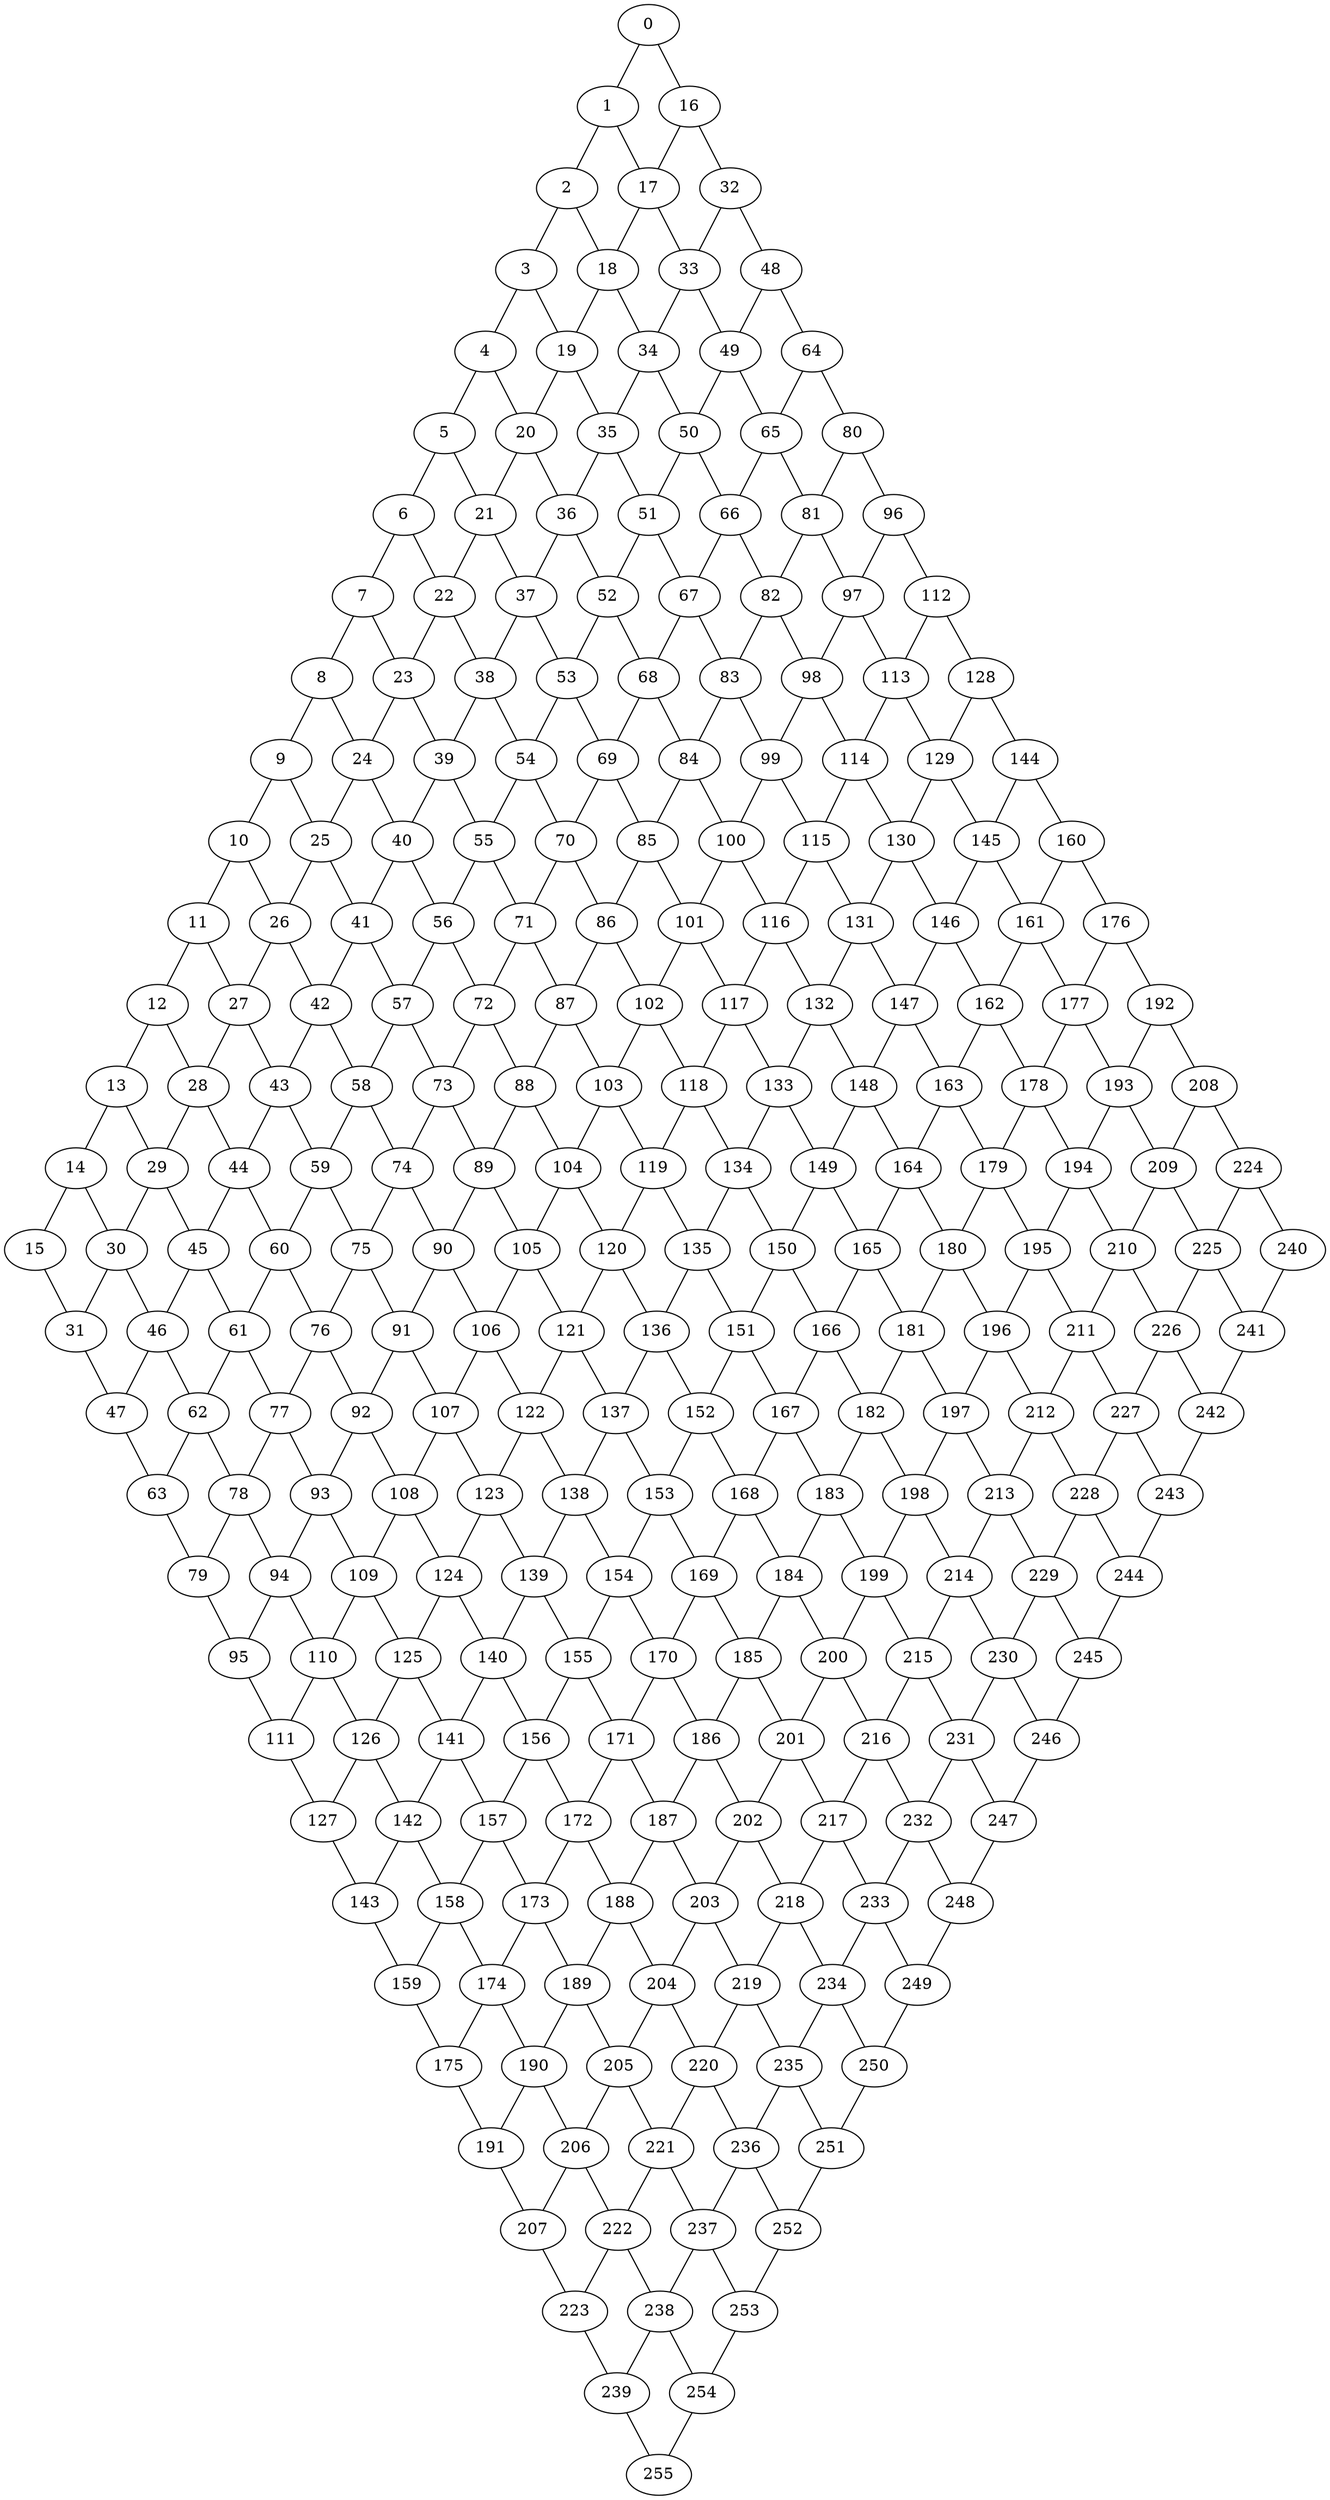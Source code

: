 graph G {
0;
1;
2;
3;
4;
5;
6;
7;
8;
9;
10;
11;
12;
13;
14;
15;
16;
17;
18;
19;
20;
21;
22;
23;
24;
25;
26;
27;
28;
29;
30;
31;
32;
33;
34;
35;
36;
37;
38;
39;
40;
41;
42;
43;
44;
45;
46;
47;
48;
49;
50;
51;
52;
53;
54;
55;
56;
57;
58;
59;
60;
61;
62;
63;
64;
65;
66;
67;
68;
69;
70;
71;
72;
73;
74;
75;
76;
77;
78;
79;
80;
81;
82;
83;
84;
85;
86;
87;
88;
89;
90;
91;
92;
93;
94;
95;
96;
97;
98;
99;
100;
101;
102;
103;
104;
105;
106;
107;
108;
109;
110;
111;
112;
113;
114;
115;
116;
117;
118;
119;
120;
121;
122;
123;
124;
125;
126;
127;
128;
129;
130;
131;
132;
133;
134;
135;
136;
137;
138;
139;
140;
141;
142;
143;
144;
145;
146;
147;
148;
149;
150;
151;
152;
153;
154;
155;
156;
157;
158;
159;
160;
161;
162;
163;
164;
165;
166;
167;
168;
169;
170;
171;
172;
173;
174;
175;
176;
177;
178;
179;
180;
181;
182;
183;
184;
185;
186;
187;
188;
189;
190;
191;
192;
193;
194;
195;
196;
197;
198;
199;
200;
201;
202;
203;
204;
205;
206;
207;
208;
209;
210;
211;
212;
213;
214;
215;
216;
217;
218;
219;
220;
221;
222;
223;
224;
225;
226;
227;
228;
229;
230;
231;
232;
233;
234;
235;
236;
237;
238;
239;
240;
241;
242;
243;
244;
245;
246;
247;
248;
249;
250;
251;
252;
253;
254;
255;
0--1 ;
0--16 ;
1--2 ;
1--17 ;
2--3 ;
2--18 ;
3--4 ;
3--19 ;
4--5 ;
4--20 ;
5--6 ;
5--21 ;
6--7 ;
6--22 ;
7--8 ;
7--23 ;
8--9 ;
8--24 ;
9--10 ;
9--25 ;
10--11 ;
10--26 ;
11--12 ;
11--27 ;
12--13 ;
12--28 ;
13--14 ;
13--29 ;
14--15 ;
14--30 ;
15--31 ;
16--17 ;
16--32 ;
17--18 ;
17--33 ;
18--19 ;
18--34 ;
19--20 ;
19--35 ;
20--21 ;
20--36 ;
21--22 ;
21--37 ;
22--23 ;
22--38 ;
23--24 ;
23--39 ;
24--25 ;
24--40 ;
25--26 ;
25--41 ;
26--27 ;
26--42 ;
27--28 ;
27--43 ;
28--29 ;
28--44 ;
29--30 ;
29--45 ;
30--31 ;
30--46 ;
31--47 ;
32--33 ;
32--48 ;
33--34 ;
33--49 ;
34--35 ;
34--50 ;
35--36 ;
35--51 ;
36--37 ;
36--52 ;
37--38 ;
37--53 ;
38--39 ;
38--54 ;
39--40 ;
39--55 ;
40--41 ;
40--56 ;
41--42 ;
41--57 ;
42--43 ;
42--58 ;
43--44 ;
43--59 ;
44--45 ;
44--60 ;
45--46 ;
45--61 ;
46--47 ;
46--62 ;
47--63 ;
48--49 ;
48--64 ;
49--50 ;
49--65 ;
50--51 ;
50--66 ;
51--52 ;
51--67 ;
52--53 ;
52--68 ;
53--54 ;
53--69 ;
54--55 ;
54--70 ;
55--56 ;
55--71 ;
56--57 ;
56--72 ;
57--58 ;
57--73 ;
58--59 ;
58--74 ;
59--60 ;
59--75 ;
60--61 ;
60--76 ;
61--62 ;
61--77 ;
62--63 ;
62--78 ;
63--79 ;
64--65 ;
64--80 ;
65--66 ;
65--81 ;
66--67 ;
66--82 ;
67--68 ;
67--83 ;
68--69 ;
68--84 ;
69--70 ;
69--85 ;
70--71 ;
70--86 ;
71--72 ;
71--87 ;
72--73 ;
72--88 ;
73--74 ;
73--89 ;
74--75 ;
74--90 ;
75--76 ;
75--91 ;
76--77 ;
76--92 ;
77--78 ;
77--93 ;
78--79 ;
78--94 ;
79--95 ;
80--81 ;
80--96 ;
81--82 ;
81--97 ;
82--83 ;
82--98 ;
83--84 ;
83--99 ;
84--85 ;
84--100 ;
85--86 ;
85--101 ;
86--87 ;
86--102 ;
87--88 ;
87--103 ;
88--89 ;
88--104 ;
89--90 ;
89--105 ;
90--91 ;
90--106 ;
91--92 ;
91--107 ;
92--93 ;
92--108 ;
93--94 ;
93--109 ;
94--95 ;
94--110 ;
95--111 ;
96--97 ;
96--112 ;
97--98 ;
97--113 ;
98--99 ;
98--114 ;
99--100 ;
99--115 ;
100--101 ;
100--116 ;
101--102 ;
101--117 ;
102--103 ;
102--118 ;
103--104 ;
103--119 ;
104--105 ;
104--120 ;
105--106 ;
105--121 ;
106--107 ;
106--122 ;
107--108 ;
107--123 ;
108--109 ;
108--124 ;
109--110 ;
109--125 ;
110--111 ;
110--126 ;
111--127 ;
112--113 ;
112--128 ;
113--114 ;
113--129 ;
114--115 ;
114--130 ;
115--116 ;
115--131 ;
116--117 ;
116--132 ;
117--118 ;
117--133 ;
118--119 ;
118--134 ;
119--120 ;
119--135 ;
120--121 ;
120--136 ;
121--122 ;
121--137 ;
122--123 ;
122--138 ;
123--124 ;
123--139 ;
124--125 ;
124--140 ;
125--126 ;
125--141 ;
126--127 ;
126--142 ;
127--143 ;
128--129 ;
128--144 ;
129--130 ;
129--145 ;
130--131 ;
130--146 ;
131--132 ;
131--147 ;
132--133 ;
132--148 ;
133--134 ;
133--149 ;
134--135 ;
134--150 ;
135--136 ;
135--151 ;
136--137 ;
136--152 ;
137--138 ;
137--153 ;
138--139 ;
138--154 ;
139--140 ;
139--155 ;
140--141 ;
140--156 ;
141--142 ;
141--157 ;
142--143 ;
142--158 ;
143--159 ;
144--145 ;
144--160 ;
145--146 ;
145--161 ;
146--147 ;
146--162 ;
147--148 ;
147--163 ;
148--149 ;
148--164 ;
149--150 ;
149--165 ;
150--151 ;
150--166 ;
151--152 ;
151--167 ;
152--153 ;
152--168 ;
153--154 ;
153--169 ;
154--155 ;
154--170 ;
155--156 ;
155--171 ;
156--157 ;
156--172 ;
157--158 ;
157--173 ;
158--159 ;
158--174 ;
159--175 ;
160--161 ;
160--176 ;
161--162 ;
161--177 ;
162--163 ;
162--178 ;
163--164 ;
163--179 ;
164--165 ;
164--180 ;
165--166 ;
165--181 ;
166--167 ;
166--182 ;
167--168 ;
167--183 ;
168--169 ;
168--184 ;
169--170 ;
169--185 ;
170--171 ;
170--186 ;
171--172 ;
171--187 ;
172--173 ;
172--188 ;
173--174 ;
173--189 ;
174--175 ;
174--190 ;
175--191 ;
176--177 ;
176--192 ;
177--178 ;
177--193 ;
178--179 ;
178--194 ;
179--180 ;
179--195 ;
180--181 ;
180--196 ;
181--182 ;
181--197 ;
182--183 ;
182--198 ;
183--184 ;
183--199 ;
184--185 ;
184--200 ;
185--186 ;
185--201 ;
186--187 ;
186--202 ;
187--188 ;
187--203 ;
188--189 ;
188--204 ;
189--190 ;
189--205 ;
190--191 ;
190--206 ;
191--207 ;
192--193 ;
192--208 ;
193--194 ;
193--209 ;
194--195 ;
194--210 ;
195--196 ;
195--211 ;
196--197 ;
196--212 ;
197--198 ;
197--213 ;
198--199 ;
198--214 ;
199--200 ;
199--215 ;
200--201 ;
200--216 ;
201--202 ;
201--217 ;
202--203 ;
202--218 ;
203--204 ;
203--219 ;
204--205 ;
204--220 ;
205--206 ;
205--221 ;
206--207 ;
206--222 ;
207--223 ;
208--209 ;
208--224 ;
209--210 ;
209--225 ;
210--211 ;
210--226 ;
211--212 ;
211--227 ;
212--213 ;
212--228 ;
213--214 ;
213--229 ;
214--215 ;
214--230 ;
215--216 ;
215--231 ;
216--217 ;
216--232 ;
217--218 ;
217--233 ;
218--219 ;
218--234 ;
219--220 ;
219--235 ;
220--221 ;
220--236 ;
221--222 ;
221--237 ;
222--223 ;
222--238 ;
223--239 ;
224--225 ;
224--240 ;
225--226 ;
225--241 ;
226--227 ;
226--242 ;
227--228 ;
227--243 ;
228--229 ;
228--244 ;
229--230 ;
229--245 ;
230--231 ;
230--246 ;
231--232 ;
231--247 ;
232--233 ;
232--248 ;
233--234 ;
233--249 ;
234--235 ;
234--250 ;
235--236 ;
235--251 ;
236--237 ;
236--252 ;
237--238 ;
237--253 ;
238--239 ;
238--254 ;
239--255 ;
240--241 ;
241--242 ;
242--243 ;
243--244 ;
244--245 ;
245--246 ;
246--247 ;
247--248 ;
248--249 ;
249--250 ;
250--251 ;
251--252 ;
252--253 ;
253--254 ;
254--255 ;
}
